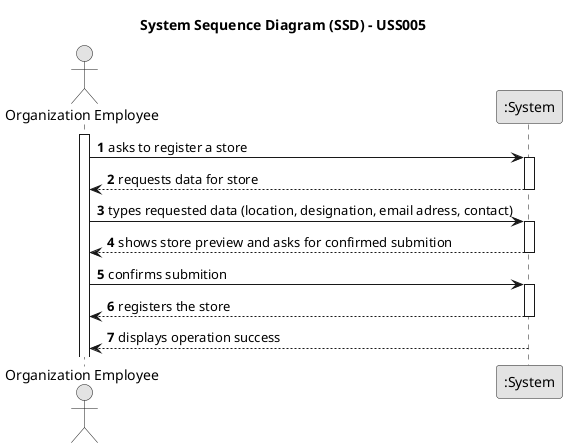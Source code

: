 @startuml
skinparam monochrome true
skinparam packageStyle rectangle
skinparam shadowing false

title System Sequence Diagram (SSD) - USS005

autonumber

actor "Organization Employee" as Employee
participant ":System" as System

activate Employee

    Employee -> System : asks to register a store
    activate System

        System --> Employee : requests data for store
    deactivate System

    Employee -> System : types requested data (location, designation, email adress, contact)
    activate System

        System --> Employee : shows store preview and asks for confirmed submition
    deactivate System

    Employee -> System : confirms submition
    activate System

        System --> Employee : registers the store
    deactivate System

        System --> Employee : displays operation success
    deactivate System

@enduml